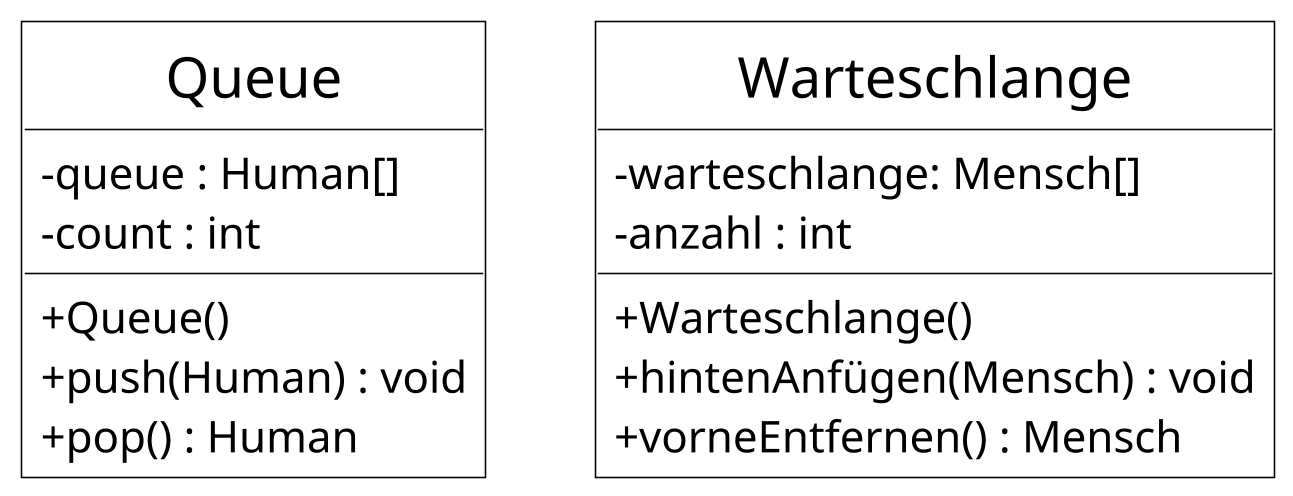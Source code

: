 @startuml queue
skinparam RoundCorner 0
skinparam class{
    BackgroundColor White
    BorderColor Black
    ArrowColor Black
    FontSize 18
    FontName Times New Roman
}



class Queue{
    -  queue : Human[]
    -  count : int
    +  Queue()
    +  push(Human) : void 
    +  pop() : Human
}

class Warteschlange{
    - warteschlange: Mensch[]
    - anzahl : int
    + Warteschlange()
    + hintenAnfügen(Mensch) : void
    + vorneEntfernen() : Mensch
}

skinparam ClassAttributeIconSize 0
skinparam dpi 300
hide Queue circle
hide Warteschlange circle